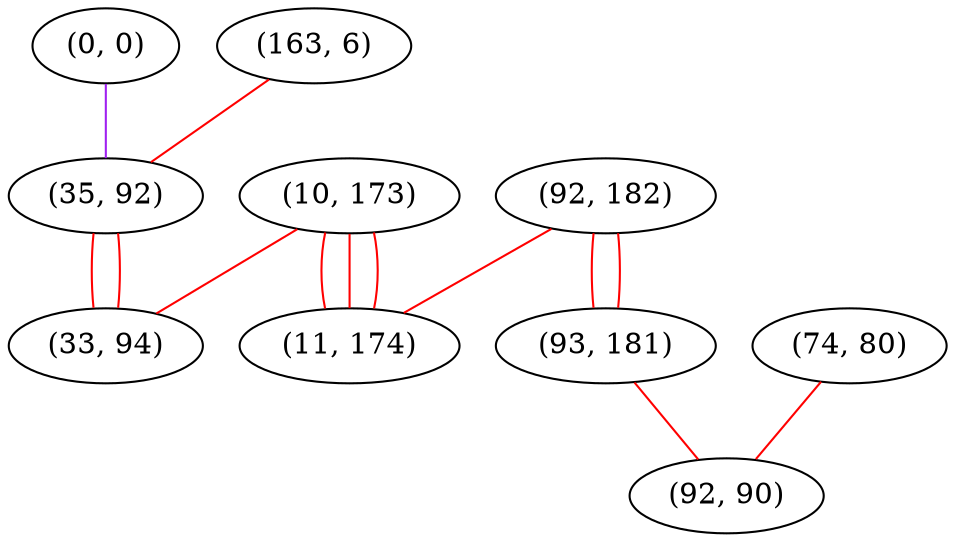 graph "" {
"(0, 0)";
"(163, 6)";
"(74, 80)";
"(10, 173)";
"(92, 182)";
"(93, 181)";
"(35, 92)";
"(11, 174)";
"(92, 90)";
"(33, 94)";
"(0, 0)" -- "(35, 92)"  [color=purple, key=0, weight=4];
"(163, 6)" -- "(35, 92)"  [color=red, key=0, weight=1];
"(74, 80)" -- "(92, 90)"  [color=red, key=0, weight=1];
"(10, 173)" -- "(33, 94)"  [color=red, key=0, weight=1];
"(10, 173)" -- "(11, 174)"  [color=red, key=0, weight=1];
"(10, 173)" -- "(11, 174)"  [color=red, key=1, weight=1];
"(10, 173)" -- "(11, 174)"  [color=red, key=2, weight=1];
"(92, 182)" -- "(93, 181)"  [color=red, key=0, weight=1];
"(92, 182)" -- "(93, 181)"  [color=red, key=1, weight=1];
"(92, 182)" -- "(11, 174)"  [color=red, key=0, weight=1];
"(93, 181)" -- "(92, 90)"  [color=red, key=0, weight=1];
"(35, 92)" -- "(33, 94)"  [color=red, key=0, weight=1];
"(35, 92)" -- "(33, 94)"  [color=red, key=1, weight=1];
}
